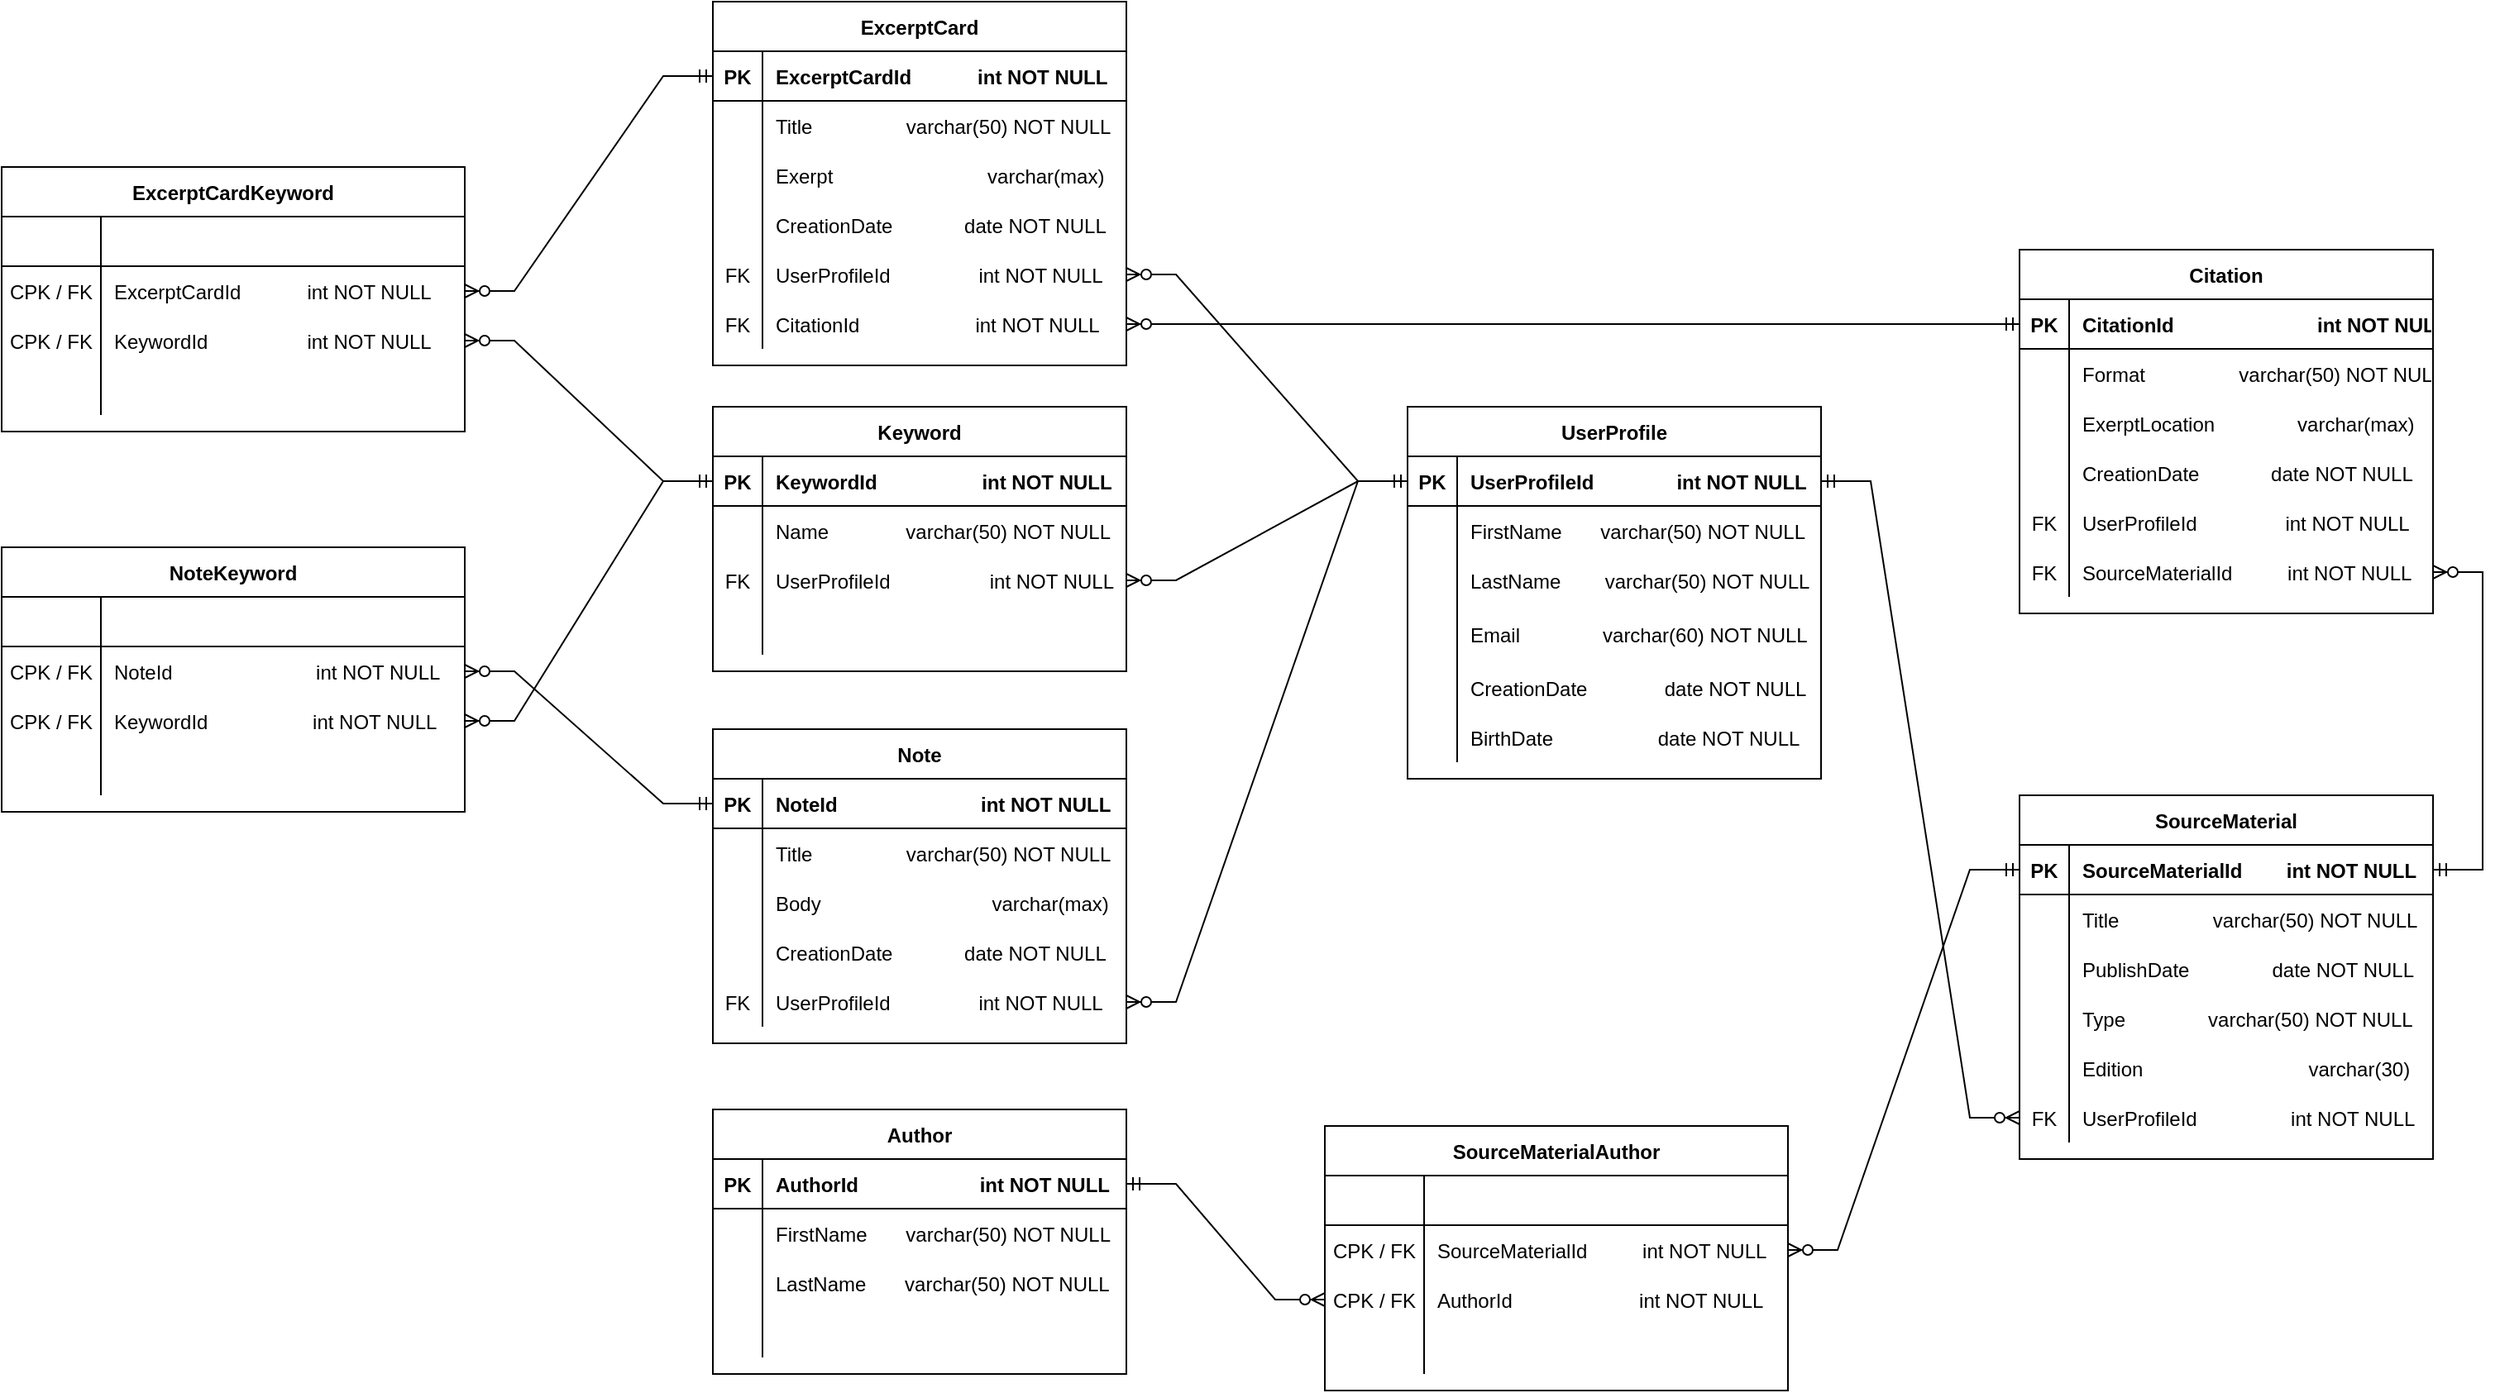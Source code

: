 <mxfile version="21.7.5" type="github">
  <diagram id="R2lEEEUBdFMjLlhIrx00" name="Page-1">
    <mxGraphModel dx="2284" dy="1858" grid="1" gridSize="10" guides="1" tooltips="1" connect="1" arrows="1" fold="1" page="1" pageScale="1" pageWidth="850" pageHeight="1100" math="0" shadow="0" extFonts="Permanent Marker^https://fonts.googleapis.com/css?family=Permanent+Marker">
      <root>
        <mxCell id="0" />
        <mxCell id="1" parent="0" />
        <mxCell id="C-vyLk0tnHw3VtMMgP7b-2" value="Note" style="shape=table;startSize=30;container=1;collapsible=1;childLayout=tableLayout;fixedRows=1;rowLines=0;fontStyle=1;align=center;resizeLast=1;" parent="1" vertex="1">
          <mxGeometry x="40" y="300" width="250" height="190" as="geometry" />
        </mxCell>
        <mxCell id="C-vyLk0tnHw3VtMMgP7b-3" value="" style="shape=partialRectangle;collapsible=0;dropTarget=0;pointerEvents=0;fillColor=none;points=[[0,0.5],[1,0.5]];portConstraint=eastwest;top=0;left=0;right=0;bottom=1;" parent="C-vyLk0tnHw3VtMMgP7b-2" vertex="1">
          <mxGeometry y="30" width="250" height="30" as="geometry" />
        </mxCell>
        <mxCell id="C-vyLk0tnHw3VtMMgP7b-4" value="PK" style="shape=partialRectangle;overflow=hidden;connectable=0;fillColor=none;top=0;left=0;bottom=0;right=0;fontStyle=1;" parent="C-vyLk0tnHw3VtMMgP7b-3" vertex="1">
          <mxGeometry width="30" height="30" as="geometry">
            <mxRectangle width="30" height="30" as="alternateBounds" />
          </mxGeometry>
        </mxCell>
        <mxCell id="C-vyLk0tnHw3VtMMgP7b-5" value="NoteId                          int NOT NULL" style="shape=partialRectangle;overflow=hidden;connectable=0;fillColor=none;top=0;left=0;bottom=0;right=0;align=left;spacingLeft=6;fontStyle=1;" parent="C-vyLk0tnHw3VtMMgP7b-3" vertex="1">
          <mxGeometry x="30" width="220" height="30" as="geometry">
            <mxRectangle width="220" height="30" as="alternateBounds" />
          </mxGeometry>
        </mxCell>
        <mxCell id="C-vyLk0tnHw3VtMMgP7b-6" value="" style="shape=partialRectangle;collapsible=0;dropTarget=0;pointerEvents=0;fillColor=none;points=[[0,0.5],[1,0.5]];portConstraint=eastwest;top=0;left=0;right=0;bottom=0;" parent="C-vyLk0tnHw3VtMMgP7b-2" vertex="1">
          <mxGeometry y="60" width="250" height="30" as="geometry" />
        </mxCell>
        <mxCell id="C-vyLk0tnHw3VtMMgP7b-7" value="" style="shape=partialRectangle;overflow=hidden;connectable=0;fillColor=none;top=0;left=0;bottom=0;right=0;" parent="C-vyLk0tnHw3VtMMgP7b-6" vertex="1">
          <mxGeometry width="30" height="30" as="geometry">
            <mxRectangle width="30" height="30" as="alternateBounds" />
          </mxGeometry>
        </mxCell>
        <mxCell id="C-vyLk0tnHw3VtMMgP7b-8" value="Title                 varchar(50) NOT NULL" style="shape=partialRectangle;overflow=hidden;connectable=0;fillColor=none;top=0;left=0;bottom=0;right=0;align=left;spacingLeft=6;" parent="C-vyLk0tnHw3VtMMgP7b-6" vertex="1">
          <mxGeometry x="30" width="220" height="30" as="geometry">
            <mxRectangle width="220" height="30" as="alternateBounds" />
          </mxGeometry>
        </mxCell>
        <mxCell id="C-vyLk0tnHw3VtMMgP7b-9" value="" style="shape=partialRectangle;collapsible=0;dropTarget=0;pointerEvents=0;fillColor=none;points=[[0,0.5],[1,0.5]];portConstraint=eastwest;top=0;left=0;right=0;bottom=0;" parent="C-vyLk0tnHw3VtMMgP7b-2" vertex="1">
          <mxGeometry y="90" width="250" height="30" as="geometry" />
        </mxCell>
        <mxCell id="C-vyLk0tnHw3VtMMgP7b-10" value="" style="shape=partialRectangle;overflow=hidden;connectable=0;fillColor=none;top=0;left=0;bottom=0;right=0;" parent="C-vyLk0tnHw3VtMMgP7b-9" vertex="1">
          <mxGeometry width="30" height="30" as="geometry">
            <mxRectangle width="30" height="30" as="alternateBounds" />
          </mxGeometry>
        </mxCell>
        <mxCell id="C-vyLk0tnHw3VtMMgP7b-11" value="Body                               varchar(max)" style="shape=partialRectangle;overflow=hidden;connectable=0;fillColor=none;top=0;left=0;bottom=0;right=0;align=left;spacingLeft=6;" parent="C-vyLk0tnHw3VtMMgP7b-9" vertex="1">
          <mxGeometry x="30" width="220" height="30" as="geometry">
            <mxRectangle width="220" height="30" as="alternateBounds" />
          </mxGeometry>
        </mxCell>
        <mxCell id="9qIQxiq9_SpeweD-Hs_V-37" value="" style="shape=partialRectangle;collapsible=0;dropTarget=0;pointerEvents=0;fillColor=none;points=[[0,0.5],[1,0.5]];portConstraint=eastwest;top=0;left=0;right=0;bottom=0;" parent="C-vyLk0tnHw3VtMMgP7b-2" vertex="1">
          <mxGeometry y="120" width="250" height="30" as="geometry" />
        </mxCell>
        <mxCell id="9qIQxiq9_SpeweD-Hs_V-38" value="" style="shape=partialRectangle;overflow=hidden;connectable=0;fillColor=none;top=0;left=0;bottom=0;right=0;" parent="9qIQxiq9_SpeweD-Hs_V-37" vertex="1">
          <mxGeometry width="30" height="30" as="geometry">
            <mxRectangle width="30" height="30" as="alternateBounds" />
          </mxGeometry>
        </mxCell>
        <mxCell id="9qIQxiq9_SpeweD-Hs_V-39" value="CreationDate             date NOT NULL" style="shape=partialRectangle;overflow=hidden;connectable=0;fillColor=none;top=0;left=0;bottom=0;right=0;align=left;spacingLeft=6;" parent="9qIQxiq9_SpeweD-Hs_V-37" vertex="1">
          <mxGeometry x="30" width="220" height="30" as="geometry">
            <mxRectangle width="220" height="30" as="alternateBounds" />
          </mxGeometry>
        </mxCell>
        <mxCell id="9qIQxiq9_SpeweD-Hs_V-40" value="" style="shape=partialRectangle;collapsible=0;dropTarget=0;pointerEvents=0;fillColor=none;points=[[0,0.5],[1,0.5]];portConstraint=eastwest;top=0;left=0;right=0;bottom=0;" parent="C-vyLk0tnHw3VtMMgP7b-2" vertex="1">
          <mxGeometry y="150" width="250" height="30" as="geometry" />
        </mxCell>
        <mxCell id="9qIQxiq9_SpeweD-Hs_V-41" value="FK" style="shape=partialRectangle;overflow=hidden;connectable=0;fillColor=none;top=0;left=0;bottom=0;right=0;" parent="9qIQxiq9_SpeweD-Hs_V-40" vertex="1">
          <mxGeometry width="30" height="30" as="geometry">
            <mxRectangle width="30" height="30" as="alternateBounds" />
          </mxGeometry>
        </mxCell>
        <mxCell id="9qIQxiq9_SpeweD-Hs_V-42" value="UserProfileId                int NOT NULL" style="shape=partialRectangle;overflow=hidden;connectable=0;fillColor=none;top=0;left=0;bottom=0;right=0;align=left;spacingLeft=6;" parent="9qIQxiq9_SpeweD-Hs_V-40" vertex="1">
          <mxGeometry x="30" width="220" height="30" as="geometry">
            <mxRectangle width="220" height="30" as="alternateBounds" />
          </mxGeometry>
        </mxCell>
        <mxCell id="C-vyLk0tnHw3VtMMgP7b-13" value="UserProfile" style="shape=table;startSize=30;container=1;collapsible=1;childLayout=tableLayout;fixedRows=1;rowLines=0;fontStyle=1;align=center;resizeLast=1;" parent="1" vertex="1">
          <mxGeometry x="460" y="105" width="250" height="225" as="geometry" />
        </mxCell>
        <mxCell id="C-vyLk0tnHw3VtMMgP7b-14" value="" style="shape=partialRectangle;collapsible=0;dropTarget=0;pointerEvents=0;fillColor=none;points=[[0,0.5],[1,0.5]];portConstraint=eastwest;top=0;left=0;right=0;bottom=1;" parent="C-vyLk0tnHw3VtMMgP7b-13" vertex="1">
          <mxGeometry y="30" width="250" height="30" as="geometry" />
        </mxCell>
        <mxCell id="C-vyLk0tnHw3VtMMgP7b-15" value="PK" style="shape=partialRectangle;overflow=hidden;connectable=0;fillColor=none;top=0;left=0;bottom=0;right=0;fontStyle=1;" parent="C-vyLk0tnHw3VtMMgP7b-14" vertex="1">
          <mxGeometry width="30" height="30" as="geometry">
            <mxRectangle width="30" height="30" as="alternateBounds" />
          </mxGeometry>
        </mxCell>
        <mxCell id="C-vyLk0tnHw3VtMMgP7b-16" value="UserProfileId               int NOT NULL" style="shape=partialRectangle;overflow=hidden;connectable=0;fillColor=none;top=0;left=0;bottom=0;right=0;align=left;spacingLeft=6;fontStyle=1;" parent="C-vyLk0tnHw3VtMMgP7b-14" vertex="1">
          <mxGeometry x="30" width="220" height="30" as="geometry">
            <mxRectangle width="220" height="30" as="alternateBounds" />
          </mxGeometry>
        </mxCell>
        <mxCell id="C-vyLk0tnHw3VtMMgP7b-17" value="" style="shape=partialRectangle;collapsible=0;dropTarget=0;pointerEvents=0;fillColor=none;points=[[0,0.5],[1,0.5]];portConstraint=eastwest;top=0;left=0;right=0;bottom=0;" parent="C-vyLk0tnHw3VtMMgP7b-13" vertex="1">
          <mxGeometry y="60" width="250" height="30" as="geometry" />
        </mxCell>
        <mxCell id="C-vyLk0tnHw3VtMMgP7b-18" value="" style="shape=partialRectangle;overflow=hidden;connectable=0;fillColor=none;top=0;left=0;bottom=0;right=0;" parent="C-vyLk0tnHw3VtMMgP7b-17" vertex="1">
          <mxGeometry width="30" height="30" as="geometry">
            <mxRectangle width="30" height="30" as="alternateBounds" />
          </mxGeometry>
        </mxCell>
        <mxCell id="C-vyLk0tnHw3VtMMgP7b-19" value="FirstName       varchar(50) NOT NULL" style="shape=partialRectangle;overflow=hidden;connectable=0;fillColor=none;top=0;left=0;bottom=0;right=0;align=left;spacingLeft=6;fontSize=12;fontStyle=0" parent="C-vyLk0tnHw3VtMMgP7b-17" vertex="1">
          <mxGeometry x="30" width="220" height="30" as="geometry">
            <mxRectangle width="220" height="30" as="alternateBounds" />
          </mxGeometry>
        </mxCell>
        <mxCell id="C-vyLk0tnHw3VtMMgP7b-20" value="" style="shape=partialRectangle;collapsible=0;dropTarget=0;pointerEvents=0;fillColor=none;points=[[0,0.5],[1,0.5]];portConstraint=eastwest;top=0;left=0;right=0;bottom=0;" parent="C-vyLk0tnHw3VtMMgP7b-13" vertex="1">
          <mxGeometry y="90" width="250" height="30" as="geometry" />
        </mxCell>
        <mxCell id="C-vyLk0tnHw3VtMMgP7b-21" value="" style="shape=partialRectangle;overflow=hidden;connectable=0;fillColor=none;top=0;left=0;bottom=0;right=0;" parent="C-vyLk0tnHw3VtMMgP7b-20" vertex="1">
          <mxGeometry width="30" height="30" as="geometry">
            <mxRectangle width="30" height="30" as="alternateBounds" />
          </mxGeometry>
        </mxCell>
        <mxCell id="C-vyLk0tnHw3VtMMgP7b-22" value="LastName        varchar(50) NOT NULL" style="shape=partialRectangle;overflow=hidden;connectable=0;fillColor=none;top=0;left=0;bottom=0;right=0;align=left;spacingLeft=6;" parent="C-vyLk0tnHw3VtMMgP7b-20" vertex="1">
          <mxGeometry x="30" width="220" height="30" as="geometry">
            <mxRectangle width="220" height="30" as="alternateBounds" />
          </mxGeometry>
        </mxCell>
        <mxCell id="9qIQxiq9_SpeweD-Hs_V-29" value="" style="shape=partialRectangle;collapsible=0;dropTarget=0;pointerEvents=0;fillColor=none;points=[[0,0.5],[1,0.5]];portConstraint=eastwest;top=0;left=0;right=0;bottom=0;" parent="C-vyLk0tnHw3VtMMgP7b-13" vertex="1">
          <mxGeometry y="120" width="250" height="35" as="geometry" />
        </mxCell>
        <mxCell id="9qIQxiq9_SpeweD-Hs_V-30" value="" style="shape=partialRectangle;overflow=hidden;connectable=0;fillColor=none;top=0;left=0;bottom=0;right=0;" parent="9qIQxiq9_SpeweD-Hs_V-29" vertex="1">
          <mxGeometry width="30" height="35" as="geometry">
            <mxRectangle width="30" height="35" as="alternateBounds" />
          </mxGeometry>
        </mxCell>
        <mxCell id="9qIQxiq9_SpeweD-Hs_V-31" value="Email               varchar(60) NOT NULL" style="shape=partialRectangle;overflow=hidden;connectable=0;fillColor=none;top=0;left=0;bottom=0;right=0;align=left;spacingLeft=6;" parent="9qIQxiq9_SpeweD-Hs_V-29" vertex="1">
          <mxGeometry x="30" width="220" height="35" as="geometry">
            <mxRectangle width="220" height="35" as="alternateBounds" />
          </mxGeometry>
        </mxCell>
        <mxCell id="9qIQxiq9_SpeweD-Hs_V-32" value="" style="shape=partialRectangle;collapsible=0;dropTarget=0;pointerEvents=0;fillColor=none;points=[[0,0.5],[1,0.5]];portConstraint=eastwest;top=0;left=0;right=0;bottom=0;" parent="C-vyLk0tnHw3VtMMgP7b-13" vertex="1">
          <mxGeometry y="155" width="250" height="30" as="geometry" />
        </mxCell>
        <mxCell id="9qIQxiq9_SpeweD-Hs_V-33" value="" style="shape=partialRectangle;overflow=hidden;connectable=0;fillColor=none;top=0;left=0;bottom=0;right=0;" parent="9qIQxiq9_SpeweD-Hs_V-32" vertex="1">
          <mxGeometry width="30" height="30" as="geometry">
            <mxRectangle width="30" height="30" as="alternateBounds" />
          </mxGeometry>
        </mxCell>
        <mxCell id="9qIQxiq9_SpeweD-Hs_V-34" value="CreationDate              date NOT NULL" style="shape=partialRectangle;overflow=hidden;connectable=0;fillColor=none;top=0;left=0;bottom=0;right=0;align=left;spacingLeft=6;" parent="9qIQxiq9_SpeweD-Hs_V-32" vertex="1">
          <mxGeometry x="30" width="220" height="30" as="geometry">
            <mxRectangle width="220" height="30" as="alternateBounds" />
          </mxGeometry>
        </mxCell>
        <mxCell id="9qIQxiq9_SpeweD-Hs_V-44" value="" style="shape=partialRectangle;collapsible=0;dropTarget=0;pointerEvents=0;fillColor=none;points=[[0,0.5],[1,0.5]];portConstraint=eastwest;top=0;left=0;right=0;bottom=0;" parent="C-vyLk0tnHw3VtMMgP7b-13" vertex="1">
          <mxGeometry y="185" width="250" height="30" as="geometry" />
        </mxCell>
        <mxCell id="9qIQxiq9_SpeweD-Hs_V-45" value="" style="shape=partialRectangle;overflow=hidden;connectable=0;fillColor=none;top=0;left=0;bottom=0;right=0;" parent="9qIQxiq9_SpeweD-Hs_V-44" vertex="1">
          <mxGeometry width="30" height="30" as="geometry">
            <mxRectangle width="30" height="30" as="alternateBounds" />
          </mxGeometry>
        </mxCell>
        <mxCell id="9qIQxiq9_SpeweD-Hs_V-46" value="BirthDate                   date NOT NULL" style="shape=partialRectangle;overflow=hidden;connectable=0;fillColor=none;top=0;left=0;bottom=0;right=0;align=left;spacingLeft=6;" parent="9qIQxiq9_SpeweD-Hs_V-44" vertex="1">
          <mxGeometry x="30" width="220" height="30" as="geometry">
            <mxRectangle width="220" height="30" as="alternateBounds" />
          </mxGeometry>
        </mxCell>
        <mxCell id="C-vyLk0tnHw3VtMMgP7b-23" value="Keyword" style="shape=table;startSize=30;container=1;collapsible=1;childLayout=tableLayout;fixedRows=1;rowLines=0;fontStyle=1;align=center;resizeLast=1;" parent="1" vertex="1">
          <mxGeometry x="40" y="105" width="250" height="160" as="geometry" />
        </mxCell>
        <mxCell id="C-vyLk0tnHw3VtMMgP7b-24" value="" style="shape=partialRectangle;collapsible=0;dropTarget=0;pointerEvents=0;fillColor=none;points=[[0,0.5],[1,0.5]];portConstraint=eastwest;top=0;left=0;right=0;bottom=1;" parent="C-vyLk0tnHw3VtMMgP7b-23" vertex="1">
          <mxGeometry y="30" width="250" height="30" as="geometry" />
        </mxCell>
        <mxCell id="C-vyLk0tnHw3VtMMgP7b-25" value="PK" style="shape=partialRectangle;overflow=hidden;connectable=0;fillColor=none;top=0;left=0;bottom=0;right=0;fontStyle=1;" parent="C-vyLk0tnHw3VtMMgP7b-24" vertex="1">
          <mxGeometry width="30" height="30" as="geometry">
            <mxRectangle width="30" height="30" as="alternateBounds" />
          </mxGeometry>
        </mxCell>
        <mxCell id="C-vyLk0tnHw3VtMMgP7b-26" value="KeywordId                   int NOT NULL" style="shape=partialRectangle;overflow=hidden;connectable=0;fillColor=none;top=0;left=0;bottom=0;right=0;align=left;spacingLeft=6;fontStyle=1;" parent="C-vyLk0tnHw3VtMMgP7b-24" vertex="1">
          <mxGeometry x="30" width="220" height="30" as="geometry">
            <mxRectangle width="220" height="30" as="alternateBounds" />
          </mxGeometry>
        </mxCell>
        <mxCell id="C-vyLk0tnHw3VtMMgP7b-27" value="" style="shape=partialRectangle;collapsible=0;dropTarget=0;pointerEvents=0;fillColor=none;points=[[0,0.5],[1,0.5]];portConstraint=eastwest;top=0;left=0;right=0;bottom=0;" parent="C-vyLk0tnHw3VtMMgP7b-23" vertex="1">
          <mxGeometry y="60" width="250" height="30" as="geometry" />
        </mxCell>
        <mxCell id="C-vyLk0tnHw3VtMMgP7b-28" value="" style="shape=partialRectangle;overflow=hidden;connectable=0;fillColor=none;top=0;left=0;bottom=0;right=0;" parent="C-vyLk0tnHw3VtMMgP7b-27" vertex="1">
          <mxGeometry width="30" height="30" as="geometry">
            <mxRectangle width="30" height="30" as="alternateBounds" />
          </mxGeometry>
        </mxCell>
        <mxCell id="C-vyLk0tnHw3VtMMgP7b-29" value="Name              varchar(50) NOT NULL" style="shape=partialRectangle;overflow=hidden;connectable=0;fillColor=none;top=0;left=0;bottom=0;right=0;align=left;spacingLeft=6;" parent="C-vyLk0tnHw3VtMMgP7b-27" vertex="1">
          <mxGeometry x="30" width="220" height="30" as="geometry">
            <mxRectangle width="220" height="30" as="alternateBounds" />
          </mxGeometry>
        </mxCell>
        <mxCell id="9qIQxiq9_SpeweD-Hs_V-14" value="" style="shape=partialRectangle;collapsible=0;dropTarget=0;pointerEvents=0;fillColor=none;points=[[0,0.5],[1,0.5]];portConstraint=eastwest;top=0;left=0;right=0;bottom=0;" parent="C-vyLk0tnHw3VtMMgP7b-23" vertex="1">
          <mxGeometry y="90" width="250" height="30" as="geometry" />
        </mxCell>
        <mxCell id="9qIQxiq9_SpeweD-Hs_V-15" value="FK" style="shape=partialRectangle;overflow=hidden;connectable=0;fillColor=none;top=0;left=0;bottom=0;right=0;" parent="9qIQxiq9_SpeweD-Hs_V-14" vertex="1">
          <mxGeometry width="30" height="30" as="geometry">
            <mxRectangle width="30" height="30" as="alternateBounds" />
          </mxGeometry>
        </mxCell>
        <mxCell id="9qIQxiq9_SpeweD-Hs_V-16" value="UserProfileId                  int NOT NULL" style="shape=partialRectangle;overflow=hidden;connectable=0;fillColor=none;top=0;left=0;bottom=0;right=0;align=left;spacingLeft=6;" parent="9qIQxiq9_SpeweD-Hs_V-14" vertex="1">
          <mxGeometry x="30" width="220" height="30" as="geometry">
            <mxRectangle width="220" height="30" as="alternateBounds" />
          </mxGeometry>
        </mxCell>
        <mxCell id="9qIQxiq9_SpeweD-Hs_V-17" value="" style="shape=partialRectangle;collapsible=0;dropTarget=0;pointerEvents=0;fillColor=none;points=[[0,0.5],[1,0.5]];portConstraint=eastwest;top=0;left=0;right=0;bottom=0;" parent="C-vyLk0tnHw3VtMMgP7b-23" vertex="1">
          <mxGeometry y="120" width="250" height="30" as="geometry" />
        </mxCell>
        <mxCell id="9qIQxiq9_SpeweD-Hs_V-18" value="" style="shape=partialRectangle;overflow=hidden;connectable=0;fillColor=none;top=0;left=0;bottom=0;right=0;" parent="9qIQxiq9_SpeweD-Hs_V-17" vertex="1">
          <mxGeometry width="30" height="30" as="geometry">
            <mxRectangle width="30" height="30" as="alternateBounds" />
          </mxGeometry>
        </mxCell>
        <mxCell id="9qIQxiq9_SpeweD-Hs_V-19" value="" style="shape=partialRectangle;overflow=hidden;connectable=0;fillColor=none;top=0;left=0;bottom=0;right=0;align=left;spacingLeft=6;" parent="9qIQxiq9_SpeweD-Hs_V-17" vertex="1">
          <mxGeometry x="30" width="220" height="30" as="geometry">
            <mxRectangle width="220" height="30" as="alternateBounds" />
          </mxGeometry>
        </mxCell>
        <mxCell id="9qIQxiq9_SpeweD-Hs_V-36" value="" style="edgeStyle=entityRelationEdgeStyle;fontSize=12;html=1;endArrow=ERzeroToMany;startArrow=ERmandOne;rounded=0;exitX=0;exitY=0.5;exitDx=0;exitDy=0;entryX=1;entryY=0.5;entryDx=0;entryDy=0;" parent="1" source="C-vyLk0tnHw3VtMMgP7b-14" target="9qIQxiq9_SpeweD-Hs_V-14" edge="1">
          <mxGeometry width="100" height="100" relative="1" as="geometry">
            <mxPoint x="300" y="350" as="sourcePoint" />
            <mxPoint x="400" y="250" as="targetPoint" />
          </mxGeometry>
        </mxCell>
        <mxCell id="9qIQxiq9_SpeweD-Hs_V-43" value="" style="edgeStyle=entityRelationEdgeStyle;fontSize=12;html=1;endArrow=ERzeroToMany;startArrow=ERmandOne;rounded=0;exitX=0;exitY=0.5;exitDx=0;exitDy=0;entryX=1;entryY=0.5;entryDx=0;entryDy=0;" parent="1" source="C-vyLk0tnHw3VtMMgP7b-14" target="9qIQxiq9_SpeweD-Hs_V-40" edge="1">
          <mxGeometry width="100" height="100" relative="1" as="geometry">
            <mxPoint x="535" y="350" as="sourcePoint" />
            <mxPoint x="450" y="670" as="targetPoint" />
          </mxGeometry>
        </mxCell>
        <mxCell id="9qIQxiq9_SpeweD-Hs_V-51" value="Author" style="shape=table;startSize=30;container=1;collapsible=1;childLayout=tableLayout;fixedRows=1;rowLines=0;fontStyle=1;align=center;resizeLast=1;" parent="1" vertex="1">
          <mxGeometry x="40" y="530" width="250" height="160" as="geometry" />
        </mxCell>
        <mxCell id="9qIQxiq9_SpeweD-Hs_V-52" value="" style="shape=partialRectangle;collapsible=0;dropTarget=0;pointerEvents=0;fillColor=none;points=[[0,0.5],[1,0.5]];portConstraint=eastwest;top=0;left=0;right=0;bottom=1;" parent="9qIQxiq9_SpeweD-Hs_V-51" vertex="1">
          <mxGeometry y="30" width="250" height="30" as="geometry" />
        </mxCell>
        <mxCell id="9qIQxiq9_SpeweD-Hs_V-53" value="PK" style="shape=partialRectangle;overflow=hidden;connectable=0;fillColor=none;top=0;left=0;bottom=0;right=0;fontStyle=1;" parent="9qIQxiq9_SpeweD-Hs_V-52" vertex="1">
          <mxGeometry width="30" height="30" as="geometry">
            <mxRectangle width="30" height="30" as="alternateBounds" />
          </mxGeometry>
        </mxCell>
        <mxCell id="9qIQxiq9_SpeweD-Hs_V-54" value="AuthorId                      int NOT NULL" style="shape=partialRectangle;overflow=hidden;connectable=0;fillColor=none;top=0;left=0;bottom=0;right=0;align=left;spacingLeft=6;fontStyle=1;" parent="9qIQxiq9_SpeweD-Hs_V-52" vertex="1">
          <mxGeometry x="30" width="220" height="30" as="geometry">
            <mxRectangle width="220" height="30" as="alternateBounds" />
          </mxGeometry>
        </mxCell>
        <mxCell id="9qIQxiq9_SpeweD-Hs_V-55" value="" style="shape=partialRectangle;collapsible=0;dropTarget=0;pointerEvents=0;fillColor=none;points=[[0,0.5],[1,0.5]];portConstraint=eastwest;top=0;left=0;right=0;bottom=0;" parent="9qIQxiq9_SpeweD-Hs_V-51" vertex="1">
          <mxGeometry y="60" width="250" height="30" as="geometry" />
        </mxCell>
        <mxCell id="9qIQxiq9_SpeweD-Hs_V-56" value="" style="shape=partialRectangle;overflow=hidden;connectable=0;fillColor=none;top=0;left=0;bottom=0;right=0;" parent="9qIQxiq9_SpeweD-Hs_V-55" vertex="1">
          <mxGeometry width="30" height="30" as="geometry">
            <mxRectangle width="30" height="30" as="alternateBounds" />
          </mxGeometry>
        </mxCell>
        <mxCell id="9qIQxiq9_SpeweD-Hs_V-57" value="FirstName       varchar(50) NOT NULL" style="shape=partialRectangle;overflow=hidden;connectable=0;fillColor=none;top=0;left=0;bottom=0;right=0;align=left;spacingLeft=6;" parent="9qIQxiq9_SpeweD-Hs_V-55" vertex="1">
          <mxGeometry x="30" width="220" height="30" as="geometry">
            <mxRectangle width="220" height="30" as="alternateBounds" />
          </mxGeometry>
        </mxCell>
        <mxCell id="9qIQxiq9_SpeweD-Hs_V-58" value="" style="shape=partialRectangle;collapsible=0;dropTarget=0;pointerEvents=0;fillColor=none;points=[[0,0.5],[1,0.5]];portConstraint=eastwest;top=0;left=0;right=0;bottom=0;" parent="9qIQxiq9_SpeweD-Hs_V-51" vertex="1">
          <mxGeometry y="90" width="250" height="30" as="geometry" />
        </mxCell>
        <mxCell id="9qIQxiq9_SpeweD-Hs_V-59" value="" style="shape=partialRectangle;overflow=hidden;connectable=0;fillColor=none;top=0;left=0;bottom=0;right=0;" parent="9qIQxiq9_SpeweD-Hs_V-58" vertex="1">
          <mxGeometry width="30" height="30" as="geometry">
            <mxRectangle width="30" height="30" as="alternateBounds" />
          </mxGeometry>
        </mxCell>
        <mxCell id="9qIQxiq9_SpeweD-Hs_V-60" value="LastName       varchar(50) NOT NULL" style="shape=partialRectangle;overflow=hidden;connectable=0;fillColor=none;top=0;left=0;bottom=0;right=0;align=left;spacingLeft=6;" parent="9qIQxiq9_SpeweD-Hs_V-58" vertex="1">
          <mxGeometry x="30" width="220" height="30" as="geometry">
            <mxRectangle width="220" height="30" as="alternateBounds" />
          </mxGeometry>
        </mxCell>
        <mxCell id="9qIQxiq9_SpeweD-Hs_V-61" value="" style="shape=partialRectangle;collapsible=0;dropTarget=0;pointerEvents=0;fillColor=none;points=[[0,0.5],[1,0.5]];portConstraint=eastwest;top=0;left=0;right=0;bottom=0;" parent="9qIQxiq9_SpeweD-Hs_V-51" vertex="1">
          <mxGeometry y="120" width="250" height="30" as="geometry" />
        </mxCell>
        <mxCell id="9qIQxiq9_SpeweD-Hs_V-62" value="" style="shape=partialRectangle;overflow=hidden;connectable=0;fillColor=none;top=0;left=0;bottom=0;right=0;" parent="9qIQxiq9_SpeweD-Hs_V-61" vertex="1">
          <mxGeometry width="30" height="30" as="geometry">
            <mxRectangle width="30" height="30" as="alternateBounds" />
          </mxGeometry>
        </mxCell>
        <mxCell id="9qIQxiq9_SpeweD-Hs_V-63" value="" style="shape=partialRectangle;overflow=hidden;connectable=0;fillColor=none;top=0;left=0;bottom=0;right=0;align=left;spacingLeft=6;" parent="9qIQxiq9_SpeweD-Hs_V-61" vertex="1">
          <mxGeometry x="30" width="220" height="30" as="geometry">
            <mxRectangle width="220" height="30" as="alternateBounds" />
          </mxGeometry>
        </mxCell>
        <mxCell id="9qIQxiq9_SpeweD-Hs_V-64" value="ExcerptCard" style="shape=table;startSize=30;container=1;collapsible=1;childLayout=tableLayout;fixedRows=1;rowLines=0;fontStyle=1;align=center;resizeLast=1;" parent="1" vertex="1">
          <mxGeometry x="40" y="-140" width="250" height="220" as="geometry" />
        </mxCell>
        <mxCell id="9qIQxiq9_SpeweD-Hs_V-65" value="" style="shape=partialRectangle;collapsible=0;dropTarget=0;pointerEvents=0;fillColor=none;points=[[0,0.5],[1,0.5]];portConstraint=eastwest;top=0;left=0;right=0;bottom=1;" parent="9qIQxiq9_SpeweD-Hs_V-64" vertex="1">
          <mxGeometry y="30" width="250" height="30" as="geometry" />
        </mxCell>
        <mxCell id="9qIQxiq9_SpeweD-Hs_V-66" value="PK" style="shape=partialRectangle;overflow=hidden;connectable=0;fillColor=none;top=0;left=0;bottom=0;right=0;fontStyle=1;" parent="9qIQxiq9_SpeweD-Hs_V-65" vertex="1">
          <mxGeometry width="30" height="30" as="geometry">
            <mxRectangle width="30" height="30" as="alternateBounds" />
          </mxGeometry>
        </mxCell>
        <mxCell id="9qIQxiq9_SpeweD-Hs_V-67" value="ExcerptCardId            int NOT NULL" style="shape=partialRectangle;overflow=hidden;connectable=0;fillColor=none;top=0;left=0;bottom=0;right=0;align=left;spacingLeft=6;fontStyle=1;" parent="9qIQxiq9_SpeweD-Hs_V-65" vertex="1">
          <mxGeometry x="30" width="220" height="30" as="geometry">
            <mxRectangle width="220" height="30" as="alternateBounds" />
          </mxGeometry>
        </mxCell>
        <mxCell id="9qIQxiq9_SpeweD-Hs_V-68" value="" style="shape=partialRectangle;collapsible=0;dropTarget=0;pointerEvents=0;fillColor=none;points=[[0,0.5],[1,0.5]];portConstraint=eastwest;top=0;left=0;right=0;bottom=0;" parent="9qIQxiq9_SpeweD-Hs_V-64" vertex="1">
          <mxGeometry y="60" width="250" height="30" as="geometry" />
        </mxCell>
        <mxCell id="9qIQxiq9_SpeweD-Hs_V-69" value="" style="shape=partialRectangle;overflow=hidden;connectable=0;fillColor=none;top=0;left=0;bottom=0;right=0;" parent="9qIQxiq9_SpeweD-Hs_V-68" vertex="1">
          <mxGeometry width="30" height="30" as="geometry">
            <mxRectangle width="30" height="30" as="alternateBounds" />
          </mxGeometry>
        </mxCell>
        <mxCell id="9qIQxiq9_SpeweD-Hs_V-70" value="Title                 varchar(50) NOT NULL" style="shape=partialRectangle;overflow=hidden;connectable=0;fillColor=none;top=0;left=0;bottom=0;right=0;align=left;spacingLeft=6;" parent="9qIQxiq9_SpeweD-Hs_V-68" vertex="1">
          <mxGeometry x="30" width="220" height="30" as="geometry">
            <mxRectangle width="220" height="30" as="alternateBounds" />
          </mxGeometry>
        </mxCell>
        <mxCell id="9qIQxiq9_SpeweD-Hs_V-71" value="" style="shape=partialRectangle;collapsible=0;dropTarget=0;pointerEvents=0;fillColor=none;points=[[0,0.5],[1,0.5]];portConstraint=eastwest;top=0;left=0;right=0;bottom=0;" parent="9qIQxiq9_SpeweD-Hs_V-64" vertex="1">
          <mxGeometry y="90" width="250" height="30" as="geometry" />
        </mxCell>
        <mxCell id="9qIQxiq9_SpeweD-Hs_V-72" value="" style="shape=partialRectangle;overflow=hidden;connectable=0;fillColor=none;top=0;left=0;bottom=0;right=0;" parent="9qIQxiq9_SpeweD-Hs_V-71" vertex="1">
          <mxGeometry width="30" height="30" as="geometry">
            <mxRectangle width="30" height="30" as="alternateBounds" />
          </mxGeometry>
        </mxCell>
        <mxCell id="9qIQxiq9_SpeweD-Hs_V-73" value="Exerpt                            varchar(max)" style="shape=partialRectangle;overflow=hidden;connectable=0;fillColor=none;top=0;left=0;bottom=0;right=0;align=left;spacingLeft=6;" parent="9qIQxiq9_SpeweD-Hs_V-71" vertex="1">
          <mxGeometry x="30" width="220" height="30" as="geometry">
            <mxRectangle width="220" height="30" as="alternateBounds" />
          </mxGeometry>
        </mxCell>
        <mxCell id="9qIQxiq9_SpeweD-Hs_V-74" value="" style="shape=partialRectangle;collapsible=0;dropTarget=0;pointerEvents=0;fillColor=none;points=[[0,0.5],[1,0.5]];portConstraint=eastwest;top=0;left=0;right=0;bottom=0;" parent="9qIQxiq9_SpeweD-Hs_V-64" vertex="1">
          <mxGeometry y="120" width="250" height="30" as="geometry" />
        </mxCell>
        <mxCell id="9qIQxiq9_SpeweD-Hs_V-75" value="" style="shape=partialRectangle;overflow=hidden;connectable=0;fillColor=none;top=0;left=0;bottom=0;right=0;" parent="9qIQxiq9_SpeweD-Hs_V-74" vertex="1">
          <mxGeometry width="30" height="30" as="geometry">
            <mxRectangle width="30" height="30" as="alternateBounds" />
          </mxGeometry>
        </mxCell>
        <mxCell id="9qIQxiq9_SpeweD-Hs_V-76" value="CreationDate             date NOT NULL" style="shape=partialRectangle;overflow=hidden;connectable=0;fillColor=none;top=0;left=0;bottom=0;right=0;align=left;spacingLeft=6;" parent="9qIQxiq9_SpeweD-Hs_V-74" vertex="1">
          <mxGeometry x="30" width="220" height="30" as="geometry">
            <mxRectangle width="220" height="30" as="alternateBounds" />
          </mxGeometry>
        </mxCell>
        <mxCell id="9qIQxiq9_SpeweD-Hs_V-77" value="" style="shape=partialRectangle;collapsible=0;dropTarget=0;pointerEvents=0;fillColor=none;points=[[0,0.5],[1,0.5]];portConstraint=eastwest;top=0;left=0;right=0;bottom=0;" parent="9qIQxiq9_SpeweD-Hs_V-64" vertex="1">
          <mxGeometry y="150" width="250" height="30" as="geometry" />
        </mxCell>
        <mxCell id="9qIQxiq9_SpeweD-Hs_V-78" value="FK" style="shape=partialRectangle;overflow=hidden;connectable=0;fillColor=none;top=0;left=0;bottom=0;right=0;" parent="9qIQxiq9_SpeweD-Hs_V-77" vertex="1">
          <mxGeometry width="30" height="30" as="geometry">
            <mxRectangle width="30" height="30" as="alternateBounds" />
          </mxGeometry>
        </mxCell>
        <mxCell id="9qIQxiq9_SpeweD-Hs_V-79" value="UserProfileId                int NOT NULL" style="shape=partialRectangle;overflow=hidden;connectable=0;fillColor=none;top=0;left=0;bottom=0;right=0;align=left;spacingLeft=6;" parent="9qIQxiq9_SpeweD-Hs_V-77" vertex="1">
          <mxGeometry x="30" width="220" height="30" as="geometry">
            <mxRectangle width="220" height="30" as="alternateBounds" />
          </mxGeometry>
        </mxCell>
        <mxCell id="9qIQxiq9_SpeweD-Hs_V-169" value="" style="shape=partialRectangle;collapsible=0;dropTarget=0;pointerEvents=0;fillColor=none;points=[[0,0.5],[1,0.5]];portConstraint=eastwest;top=0;left=0;right=0;bottom=0;" parent="9qIQxiq9_SpeweD-Hs_V-64" vertex="1">
          <mxGeometry y="180" width="250" height="30" as="geometry" />
        </mxCell>
        <mxCell id="9qIQxiq9_SpeweD-Hs_V-170" value="FK" style="shape=partialRectangle;overflow=hidden;connectable=0;fillColor=none;top=0;left=0;bottom=0;right=0;" parent="9qIQxiq9_SpeweD-Hs_V-169" vertex="1">
          <mxGeometry width="30" height="30" as="geometry">
            <mxRectangle width="30" height="30" as="alternateBounds" />
          </mxGeometry>
        </mxCell>
        <mxCell id="9qIQxiq9_SpeweD-Hs_V-171" value="CitationId                     int NOT NULL" style="shape=partialRectangle;overflow=hidden;connectable=0;fillColor=none;top=0;left=0;bottom=0;right=0;align=left;spacingLeft=6;" parent="9qIQxiq9_SpeweD-Hs_V-169" vertex="1">
          <mxGeometry x="30" width="220" height="30" as="geometry">
            <mxRectangle width="220" height="30" as="alternateBounds" />
          </mxGeometry>
        </mxCell>
        <mxCell id="9qIQxiq9_SpeweD-Hs_V-80" value="" style="edgeStyle=entityRelationEdgeStyle;fontSize=12;html=1;endArrow=ERzeroToMany;startArrow=ERmandOne;rounded=0;exitX=0;exitY=0.5;exitDx=0;exitDy=0;entryX=1;entryY=0.5;entryDx=0;entryDy=0;" parent="1" source="C-vyLk0tnHw3VtMMgP7b-14" target="9qIQxiq9_SpeweD-Hs_V-77" edge="1">
          <mxGeometry width="100" height="100" relative="1" as="geometry">
            <mxPoint x="790" y="150" as="sourcePoint" />
            <mxPoint x="790" y="555" as="targetPoint" />
            <Array as="points">
              <mxPoint x="790" y="350" />
              <mxPoint x="700" y="360" />
            </Array>
          </mxGeometry>
        </mxCell>
        <mxCell id="9qIQxiq9_SpeweD-Hs_V-81" value="SourceMaterial" style="shape=table;startSize=30;container=1;collapsible=1;childLayout=tableLayout;fixedRows=1;rowLines=0;fontStyle=1;align=center;resizeLast=1;" parent="1" vertex="1">
          <mxGeometry x="830" y="340" width="250" height="220" as="geometry" />
        </mxCell>
        <mxCell id="9qIQxiq9_SpeweD-Hs_V-82" value="" style="shape=partialRectangle;collapsible=0;dropTarget=0;pointerEvents=0;fillColor=none;points=[[0,0.5],[1,0.5]];portConstraint=eastwest;top=0;left=0;right=0;bottom=1;" parent="9qIQxiq9_SpeweD-Hs_V-81" vertex="1">
          <mxGeometry y="30" width="250" height="30" as="geometry" />
        </mxCell>
        <mxCell id="9qIQxiq9_SpeweD-Hs_V-83" value="PK" style="shape=partialRectangle;overflow=hidden;connectable=0;fillColor=none;top=0;left=0;bottom=0;right=0;fontStyle=1;" parent="9qIQxiq9_SpeweD-Hs_V-82" vertex="1">
          <mxGeometry width="30" height="30" as="geometry">
            <mxRectangle width="30" height="30" as="alternateBounds" />
          </mxGeometry>
        </mxCell>
        <mxCell id="9qIQxiq9_SpeweD-Hs_V-84" value="SourceMaterialId        int NOT NULL" style="shape=partialRectangle;overflow=hidden;connectable=0;fillColor=none;top=0;left=0;bottom=0;right=0;align=left;spacingLeft=6;fontStyle=1;" parent="9qIQxiq9_SpeweD-Hs_V-82" vertex="1">
          <mxGeometry x="30" width="220" height="30" as="geometry">
            <mxRectangle width="220" height="30" as="alternateBounds" />
          </mxGeometry>
        </mxCell>
        <mxCell id="9qIQxiq9_SpeweD-Hs_V-85" value="" style="shape=partialRectangle;collapsible=0;dropTarget=0;pointerEvents=0;fillColor=none;points=[[0,0.5],[1,0.5]];portConstraint=eastwest;top=0;left=0;right=0;bottom=0;" parent="9qIQxiq9_SpeweD-Hs_V-81" vertex="1">
          <mxGeometry y="60" width="250" height="30" as="geometry" />
        </mxCell>
        <mxCell id="9qIQxiq9_SpeweD-Hs_V-86" value="" style="shape=partialRectangle;overflow=hidden;connectable=0;fillColor=none;top=0;left=0;bottom=0;right=0;" parent="9qIQxiq9_SpeweD-Hs_V-85" vertex="1">
          <mxGeometry width="30" height="30" as="geometry">
            <mxRectangle width="30" height="30" as="alternateBounds" />
          </mxGeometry>
        </mxCell>
        <mxCell id="9qIQxiq9_SpeweD-Hs_V-87" value="Title                 varchar(50) NOT NULL" style="shape=partialRectangle;overflow=hidden;connectable=0;fillColor=none;top=0;left=0;bottom=0;right=0;align=left;spacingLeft=6;" parent="9qIQxiq9_SpeweD-Hs_V-85" vertex="1">
          <mxGeometry x="30" width="220" height="30" as="geometry">
            <mxRectangle width="220" height="30" as="alternateBounds" />
          </mxGeometry>
        </mxCell>
        <mxCell id="9qIQxiq9_SpeweD-Hs_V-88" value="" style="shape=partialRectangle;collapsible=0;dropTarget=0;pointerEvents=0;fillColor=none;points=[[0,0.5],[1,0.5]];portConstraint=eastwest;top=0;left=0;right=0;bottom=0;" parent="9qIQxiq9_SpeweD-Hs_V-81" vertex="1">
          <mxGeometry y="90" width="250" height="30" as="geometry" />
        </mxCell>
        <mxCell id="9qIQxiq9_SpeweD-Hs_V-89" value="" style="shape=partialRectangle;overflow=hidden;connectable=0;fillColor=none;top=0;left=0;bottom=0;right=0;" parent="9qIQxiq9_SpeweD-Hs_V-88" vertex="1">
          <mxGeometry width="30" height="30" as="geometry">
            <mxRectangle width="30" height="30" as="alternateBounds" />
          </mxGeometry>
        </mxCell>
        <mxCell id="9qIQxiq9_SpeweD-Hs_V-90" value="PublishDate               date NOT NULL" style="shape=partialRectangle;overflow=hidden;connectable=0;fillColor=none;top=0;left=0;bottom=0;right=0;align=left;spacingLeft=6;" parent="9qIQxiq9_SpeweD-Hs_V-88" vertex="1">
          <mxGeometry x="30" width="220" height="30" as="geometry">
            <mxRectangle width="220" height="30" as="alternateBounds" />
          </mxGeometry>
        </mxCell>
        <mxCell id="9qIQxiq9_SpeweD-Hs_V-91" value="" style="shape=partialRectangle;collapsible=0;dropTarget=0;pointerEvents=0;fillColor=none;points=[[0,0.5],[1,0.5]];portConstraint=eastwest;top=0;left=0;right=0;bottom=0;" parent="9qIQxiq9_SpeweD-Hs_V-81" vertex="1">
          <mxGeometry y="120" width="250" height="30" as="geometry" />
        </mxCell>
        <mxCell id="9qIQxiq9_SpeweD-Hs_V-92" value="" style="shape=partialRectangle;overflow=hidden;connectable=0;fillColor=none;top=0;left=0;bottom=0;right=0;" parent="9qIQxiq9_SpeweD-Hs_V-91" vertex="1">
          <mxGeometry width="30" height="30" as="geometry">
            <mxRectangle width="30" height="30" as="alternateBounds" />
          </mxGeometry>
        </mxCell>
        <mxCell id="9qIQxiq9_SpeweD-Hs_V-93" value="Type               varchar(50) NOT NULL" style="shape=partialRectangle;overflow=hidden;connectable=0;fillColor=none;top=0;left=0;bottom=0;right=0;align=left;spacingLeft=6;" parent="9qIQxiq9_SpeweD-Hs_V-91" vertex="1">
          <mxGeometry x="30" width="220" height="30" as="geometry">
            <mxRectangle width="220" height="30" as="alternateBounds" />
          </mxGeometry>
        </mxCell>
        <mxCell id="9qIQxiq9_SpeweD-Hs_V-94" value="" style="shape=partialRectangle;collapsible=0;dropTarget=0;pointerEvents=0;fillColor=none;points=[[0,0.5],[1,0.5]];portConstraint=eastwest;top=0;left=0;right=0;bottom=0;" parent="9qIQxiq9_SpeweD-Hs_V-81" vertex="1">
          <mxGeometry y="150" width="250" height="30" as="geometry" />
        </mxCell>
        <mxCell id="9qIQxiq9_SpeweD-Hs_V-95" value="" style="shape=partialRectangle;overflow=hidden;connectable=0;fillColor=none;top=0;left=0;bottom=0;right=0;" parent="9qIQxiq9_SpeweD-Hs_V-94" vertex="1">
          <mxGeometry width="30" height="30" as="geometry">
            <mxRectangle width="30" height="30" as="alternateBounds" />
          </mxGeometry>
        </mxCell>
        <mxCell id="9qIQxiq9_SpeweD-Hs_V-96" value="Edition                              varchar(30)" style="shape=partialRectangle;overflow=hidden;connectable=0;fillColor=none;top=0;left=0;bottom=0;right=0;align=left;spacingLeft=6;" parent="9qIQxiq9_SpeweD-Hs_V-94" vertex="1">
          <mxGeometry x="30" width="220" height="30" as="geometry">
            <mxRectangle width="220" height="30" as="alternateBounds" />
          </mxGeometry>
        </mxCell>
        <mxCell id="9qIQxiq9_SpeweD-Hs_V-97" value="" style="shape=partialRectangle;collapsible=0;dropTarget=0;pointerEvents=0;fillColor=none;points=[[0,0.5],[1,0.5]];portConstraint=eastwest;top=0;left=0;right=0;bottom=0;" parent="9qIQxiq9_SpeweD-Hs_V-81" vertex="1">
          <mxGeometry y="180" width="250" height="30" as="geometry" />
        </mxCell>
        <mxCell id="9qIQxiq9_SpeweD-Hs_V-98" value="FK" style="shape=partialRectangle;overflow=hidden;connectable=0;fillColor=none;top=0;left=0;bottom=0;right=0;" parent="9qIQxiq9_SpeweD-Hs_V-97" vertex="1">
          <mxGeometry width="30" height="30" as="geometry">
            <mxRectangle width="30" height="30" as="alternateBounds" />
          </mxGeometry>
        </mxCell>
        <mxCell id="9qIQxiq9_SpeweD-Hs_V-99" value="UserProfileId                 int NOT NULL" style="shape=partialRectangle;overflow=hidden;connectable=0;fillColor=none;top=0;left=0;bottom=0;right=0;align=left;spacingLeft=6;" parent="9qIQxiq9_SpeweD-Hs_V-97" vertex="1">
          <mxGeometry x="30" width="220" height="30" as="geometry">
            <mxRectangle width="220" height="30" as="alternateBounds" />
          </mxGeometry>
        </mxCell>
        <mxCell id="9qIQxiq9_SpeweD-Hs_V-103" value="SourceMaterialAuthor" style="shape=table;startSize=30;container=1;collapsible=1;childLayout=tableLayout;fixedRows=1;rowLines=0;fontStyle=1;align=center;resizeLast=1;" parent="1" vertex="1">
          <mxGeometry x="410" y="540" width="280" height="160" as="geometry" />
        </mxCell>
        <mxCell id="9qIQxiq9_SpeweD-Hs_V-104" value="" style="shape=partialRectangle;collapsible=0;dropTarget=0;pointerEvents=0;fillColor=none;points=[[0,0.5],[1,0.5]];portConstraint=eastwest;top=0;left=0;right=0;bottom=1;" parent="9qIQxiq9_SpeweD-Hs_V-103" vertex="1">
          <mxGeometry y="30" width="280" height="30" as="geometry" />
        </mxCell>
        <mxCell id="9qIQxiq9_SpeweD-Hs_V-105" value="" style="shape=partialRectangle;overflow=hidden;connectable=0;fillColor=none;top=0;left=0;bottom=0;right=0;fontStyle=1;" parent="9qIQxiq9_SpeweD-Hs_V-104" vertex="1">
          <mxGeometry width="60" height="30" as="geometry">
            <mxRectangle width="60" height="30" as="alternateBounds" />
          </mxGeometry>
        </mxCell>
        <mxCell id="9qIQxiq9_SpeweD-Hs_V-106" value="" style="shape=partialRectangle;overflow=hidden;connectable=0;fillColor=none;top=0;left=0;bottom=0;right=0;align=left;spacingLeft=6;fontStyle=1;" parent="9qIQxiq9_SpeweD-Hs_V-104" vertex="1">
          <mxGeometry x="60" width="220" height="30" as="geometry">
            <mxRectangle width="220" height="30" as="alternateBounds" />
          </mxGeometry>
        </mxCell>
        <mxCell id="9qIQxiq9_SpeweD-Hs_V-107" value="" style="shape=partialRectangle;collapsible=0;dropTarget=0;pointerEvents=0;fillColor=none;points=[[0,0.5],[1,0.5]];portConstraint=eastwest;top=0;left=0;right=0;bottom=0;" parent="9qIQxiq9_SpeweD-Hs_V-103" vertex="1">
          <mxGeometry y="60" width="280" height="30" as="geometry" />
        </mxCell>
        <mxCell id="9qIQxiq9_SpeweD-Hs_V-108" value="CPK / FK" style="shape=partialRectangle;overflow=hidden;connectable=0;fillColor=none;top=0;left=0;bottom=0;right=0;" parent="9qIQxiq9_SpeweD-Hs_V-107" vertex="1">
          <mxGeometry width="60" height="30" as="geometry">
            <mxRectangle width="60" height="30" as="alternateBounds" />
          </mxGeometry>
        </mxCell>
        <mxCell id="9qIQxiq9_SpeweD-Hs_V-109" value="SourceMaterialId          int NOT NULL" style="shape=partialRectangle;overflow=hidden;connectable=0;fillColor=none;top=0;left=0;bottom=0;right=0;align=left;spacingLeft=6;" parent="9qIQxiq9_SpeweD-Hs_V-107" vertex="1">
          <mxGeometry x="60" width="220" height="30" as="geometry">
            <mxRectangle width="220" height="30" as="alternateBounds" />
          </mxGeometry>
        </mxCell>
        <mxCell id="9qIQxiq9_SpeweD-Hs_V-110" value="" style="shape=partialRectangle;collapsible=0;dropTarget=0;pointerEvents=0;fillColor=none;points=[[0,0.5],[1,0.5]];portConstraint=eastwest;top=0;left=0;right=0;bottom=0;" parent="9qIQxiq9_SpeweD-Hs_V-103" vertex="1">
          <mxGeometry y="90" width="280" height="30" as="geometry" />
        </mxCell>
        <mxCell id="9qIQxiq9_SpeweD-Hs_V-111" value="CPK / FK" style="shape=partialRectangle;overflow=hidden;connectable=0;fillColor=none;top=0;left=0;bottom=0;right=0;" parent="9qIQxiq9_SpeweD-Hs_V-110" vertex="1">
          <mxGeometry width="60" height="30" as="geometry">
            <mxRectangle width="60" height="30" as="alternateBounds" />
          </mxGeometry>
        </mxCell>
        <mxCell id="9qIQxiq9_SpeweD-Hs_V-112" value="AuthorId                       int NOT NULL" style="shape=partialRectangle;overflow=hidden;connectable=0;fillColor=none;top=0;left=0;bottom=0;right=0;align=left;spacingLeft=6;" parent="9qIQxiq9_SpeweD-Hs_V-110" vertex="1">
          <mxGeometry x="60" width="220" height="30" as="geometry">
            <mxRectangle width="220" height="30" as="alternateBounds" />
          </mxGeometry>
        </mxCell>
        <mxCell id="9qIQxiq9_SpeweD-Hs_V-113" value="" style="shape=partialRectangle;collapsible=0;dropTarget=0;pointerEvents=0;fillColor=none;points=[[0,0.5],[1,0.5]];portConstraint=eastwest;top=0;left=0;right=0;bottom=0;" parent="9qIQxiq9_SpeweD-Hs_V-103" vertex="1">
          <mxGeometry y="120" width="280" height="30" as="geometry" />
        </mxCell>
        <mxCell id="9qIQxiq9_SpeweD-Hs_V-114" value="" style="shape=partialRectangle;overflow=hidden;connectable=0;fillColor=none;top=0;left=0;bottom=0;right=0;" parent="9qIQxiq9_SpeweD-Hs_V-113" vertex="1">
          <mxGeometry width="60" height="30" as="geometry">
            <mxRectangle width="60" height="30" as="alternateBounds" />
          </mxGeometry>
        </mxCell>
        <mxCell id="9qIQxiq9_SpeweD-Hs_V-115" value="" style="shape=partialRectangle;overflow=hidden;connectable=0;fillColor=none;top=0;left=0;bottom=0;right=0;align=left;spacingLeft=6;" parent="9qIQxiq9_SpeweD-Hs_V-113" vertex="1">
          <mxGeometry x="60" width="220" height="30" as="geometry">
            <mxRectangle width="220" height="30" as="alternateBounds" />
          </mxGeometry>
        </mxCell>
        <mxCell id="9qIQxiq9_SpeweD-Hs_V-116" value="" style="edgeStyle=entityRelationEdgeStyle;fontSize=12;html=1;endArrow=ERzeroToMany;startArrow=ERmandOne;rounded=0;entryX=0;entryY=0.5;entryDx=0;entryDy=0;exitX=1;exitY=0.5;exitDx=0;exitDy=0;" parent="1" source="9qIQxiq9_SpeweD-Hs_V-52" target="9qIQxiq9_SpeweD-Hs_V-110" edge="1">
          <mxGeometry width="100" height="100" relative="1" as="geometry">
            <mxPoint x="250" y="840" as="sourcePoint" />
            <mxPoint x="350" y="740" as="targetPoint" />
          </mxGeometry>
        </mxCell>
        <mxCell id="9qIQxiq9_SpeweD-Hs_V-117" value="" style="edgeStyle=entityRelationEdgeStyle;fontSize=12;html=1;endArrow=ERzeroToMany;startArrow=ERmandOne;rounded=0;entryX=1;entryY=0.5;entryDx=0;entryDy=0;exitX=0;exitY=0.5;exitDx=0;exitDy=0;" parent="1" source="9qIQxiq9_SpeweD-Hs_V-82" target="9qIQxiq9_SpeweD-Hs_V-107" edge="1">
          <mxGeometry width="100" height="100" relative="1" as="geometry">
            <mxPoint x="650" y="550" as="sourcePoint" />
            <mxPoint x="730" y="660" as="targetPoint" />
          </mxGeometry>
        </mxCell>
        <mxCell id="9qIQxiq9_SpeweD-Hs_V-118" value="" style="edgeStyle=entityRelationEdgeStyle;fontSize=12;html=1;endArrow=ERzeroToMany;startArrow=ERmandOne;rounded=0;exitX=1;exitY=0.5;exitDx=0;exitDy=0;entryX=0;entryY=0.5;entryDx=0;entryDy=0;" parent="1" source="C-vyLk0tnHw3VtMMgP7b-14" target="9qIQxiq9_SpeweD-Hs_V-97" edge="1">
          <mxGeometry width="100" height="100" relative="1" as="geometry">
            <mxPoint x="750" y="130" as="sourcePoint" />
            <mxPoint x="840" y="350" as="targetPoint" />
            <Array as="points">
              <mxPoint x="630" y="210" />
              <mxPoint x="660" y="50" />
              <mxPoint x="1010" y="380" />
              <mxPoint x="650" y="760" />
              <mxPoint x="1010" y="670" />
              <mxPoint x="1010" y="670" />
            </Array>
          </mxGeometry>
        </mxCell>
        <mxCell id="9qIQxiq9_SpeweD-Hs_V-119" value="ExcerptCardKeyword" style="shape=table;startSize=30;container=1;collapsible=1;childLayout=tableLayout;fixedRows=1;rowLines=0;fontStyle=1;align=center;resizeLast=1;" parent="1" vertex="1">
          <mxGeometry x="-390" y="-40" width="280" height="160" as="geometry" />
        </mxCell>
        <mxCell id="9qIQxiq9_SpeweD-Hs_V-120" value="" style="shape=partialRectangle;collapsible=0;dropTarget=0;pointerEvents=0;fillColor=none;points=[[0,0.5],[1,0.5]];portConstraint=eastwest;top=0;left=0;right=0;bottom=1;" parent="9qIQxiq9_SpeweD-Hs_V-119" vertex="1">
          <mxGeometry y="30" width="280" height="30" as="geometry" />
        </mxCell>
        <mxCell id="9qIQxiq9_SpeweD-Hs_V-121" value="" style="shape=partialRectangle;overflow=hidden;connectable=0;fillColor=none;top=0;left=0;bottom=0;right=0;fontStyle=1;" parent="9qIQxiq9_SpeweD-Hs_V-120" vertex="1">
          <mxGeometry width="60" height="30" as="geometry">
            <mxRectangle width="60" height="30" as="alternateBounds" />
          </mxGeometry>
        </mxCell>
        <mxCell id="9qIQxiq9_SpeweD-Hs_V-122" value="" style="shape=partialRectangle;overflow=hidden;connectable=0;fillColor=none;top=0;left=0;bottom=0;right=0;align=left;spacingLeft=6;fontStyle=1;" parent="9qIQxiq9_SpeweD-Hs_V-120" vertex="1">
          <mxGeometry x="60" width="220" height="30" as="geometry">
            <mxRectangle width="220" height="30" as="alternateBounds" />
          </mxGeometry>
        </mxCell>
        <mxCell id="9qIQxiq9_SpeweD-Hs_V-123" value="" style="shape=partialRectangle;collapsible=0;dropTarget=0;pointerEvents=0;fillColor=none;points=[[0,0.5],[1,0.5]];portConstraint=eastwest;top=0;left=0;right=0;bottom=0;" parent="9qIQxiq9_SpeweD-Hs_V-119" vertex="1">
          <mxGeometry y="60" width="280" height="30" as="geometry" />
        </mxCell>
        <mxCell id="9qIQxiq9_SpeweD-Hs_V-124" value="CPK / FK" style="shape=partialRectangle;overflow=hidden;connectable=0;fillColor=none;top=0;left=0;bottom=0;right=0;" parent="9qIQxiq9_SpeweD-Hs_V-123" vertex="1">
          <mxGeometry width="60" height="30" as="geometry">
            <mxRectangle width="60" height="30" as="alternateBounds" />
          </mxGeometry>
        </mxCell>
        <mxCell id="9qIQxiq9_SpeweD-Hs_V-125" value="ExcerptCardId            int NOT NULL" style="shape=partialRectangle;overflow=hidden;connectable=0;fillColor=none;top=0;left=0;bottom=0;right=0;align=left;spacingLeft=6;" parent="9qIQxiq9_SpeweD-Hs_V-123" vertex="1">
          <mxGeometry x="60" width="220" height="30" as="geometry">
            <mxRectangle width="220" height="30" as="alternateBounds" />
          </mxGeometry>
        </mxCell>
        <mxCell id="9qIQxiq9_SpeweD-Hs_V-126" value="" style="shape=partialRectangle;collapsible=0;dropTarget=0;pointerEvents=0;fillColor=none;points=[[0,0.5],[1,0.5]];portConstraint=eastwest;top=0;left=0;right=0;bottom=0;" parent="9qIQxiq9_SpeweD-Hs_V-119" vertex="1">
          <mxGeometry y="90" width="280" height="30" as="geometry" />
        </mxCell>
        <mxCell id="9qIQxiq9_SpeweD-Hs_V-127" value="CPK / FK" style="shape=partialRectangle;overflow=hidden;connectable=0;fillColor=none;top=0;left=0;bottom=0;right=0;" parent="9qIQxiq9_SpeweD-Hs_V-126" vertex="1">
          <mxGeometry width="60" height="30" as="geometry">
            <mxRectangle width="60" height="30" as="alternateBounds" />
          </mxGeometry>
        </mxCell>
        <mxCell id="9qIQxiq9_SpeweD-Hs_V-128" value="KeywordId                  int NOT NULL" style="shape=partialRectangle;overflow=hidden;connectable=0;fillColor=none;top=0;left=0;bottom=0;right=0;align=left;spacingLeft=6;" parent="9qIQxiq9_SpeweD-Hs_V-126" vertex="1">
          <mxGeometry x="60" width="220" height="30" as="geometry">
            <mxRectangle width="220" height="30" as="alternateBounds" />
          </mxGeometry>
        </mxCell>
        <mxCell id="9qIQxiq9_SpeweD-Hs_V-129" value="" style="shape=partialRectangle;collapsible=0;dropTarget=0;pointerEvents=0;fillColor=none;points=[[0,0.5],[1,0.5]];portConstraint=eastwest;top=0;left=0;right=0;bottom=0;" parent="9qIQxiq9_SpeweD-Hs_V-119" vertex="1">
          <mxGeometry y="120" width="280" height="30" as="geometry" />
        </mxCell>
        <mxCell id="9qIQxiq9_SpeweD-Hs_V-130" value="" style="shape=partialRectangle;overflow=hidden;connectable=0;fillColor=none;top=0;left=0;bottom=0;right=0;" parent="9qIQxiq9_SpeweD-Hs_V-129" vertex="1">
          <mxGeometry width="60" height="30" as="geometry">
            <mxRectangle width="60" height="30" as="alternateBounds" />
          </mxGeometry>
        </mxCell>
        <mxCell id="9qIQxiq9_SpeweD-Hs_V-131" value="" style="shape=partialRectangle;overflow=hidden;connectable=0;fillColor=none;top=0;left=0;bottom=0;right=0;align=left;spacingLeft=6;" parent="9qIQxiq9_SpeweD-Hs_V-129" vertex="1">
          <mxGeometry x="60" width="220" height="30" as="geometry">
            <mxRectangle width="220" height="30" as="alternateBounds" />
          </mxGeometry>
        </mxCell>
        <mxCell id="9qIQxiq9_SpeweD-Hs_V-132" value="NoteKeyword" style="shape=table;startSize=30;container=1;collapsible=1;childLayout=tableLayout;fixedRows=1;rowLines=0;fontStyle=1;align=center;resizeLast=1;" parent="1" vertex="1">
          <mxGeometry x="-390" y="190" width="280" height="160" as="geometry" />
        </mxCell>
        <mxCell id="9qIQxiq9_SpeweD-Hs_V-133" value="" style="shape=partialRectangle;collapsible=0;dropTarget=0;pointerEvents=0;fillColor=none;points=[[0,0.5],[1,0.5]];portConstraint=eastwest;top=0;left=0;right=0;bottom=1;" parent="9qIQxiq9_SpeweD-Hs_V-132" vertex="1">
          <mxGeometry y="30" width="280" height="30" as="geometry" />
        </mxCell>
        <mxCell id="9qIQxiq9_SpeweD-Hs_V-134" value="" style="shape=partialRectangle;overflow=hidden;connectable=0;fillColor=none;top=0;left=0;bottom=0;right=0;fontStyle=1;" parent="9qIQxiq9_SpeweD-Hs_V-133" vertex="1">
          <mxGeometry width="60" height="30" as="geometry">
            <mxRectangle width="60" height="30" as="alternateBounds" />
          </mxGeometry>
        </mxCell>
        <mxCell id="9qIQxiq9_SpeweD-Hs_V-135" value="" style="shape=partialRectangle;overflow=hidden;connectable=0;fillColor=none;top=0;left=0;bottom=0;right=0;align=left;spacingLeft=6;fontStyle=1;" parent="9qIQxiq9_SpeweD-Hs_V-133" vertex="1">
          <mxGeometry x="60" width="220" height="30" as="geometry">
            <mxRectangle width="220" height="30" as="alternateBounds" />
          </mxGeometry>
        </mxCell>
        <mxCell id="9qIQxiq9_SpeweD-Hs_V-136" value="" style="shape=partialRectangle;collapsible=0;dropTarget=0;pointerEvents=0;fillColor=none;points=[[0,0.5],[1,0.5]];portConstraint=eastwest;top=0;left=0;right=0;bottom=0;" parent="9qIQxiq9_SpeweD-Hs_V-132" vertex="1">
          <mxGeometry y="60" width="280" height="30" as="geometry" />
        </mxCell>
        <mxCell id="9qIQxiq9_SpeweD-Hs_V-137" value="CPK / FK" style="shape=partialRectangle;overflow=hidden;connectable=0;fillColor=none;top=0;left=0;bottom=0;right=0;" parent="9qIQxiq9_SpeweD-Hs_V-136" vertex="1">
          <mxGeometry width="60" height="30" as="geometry">
            <mxRectangle width="60" height="30" as="alternateBounds" />
          </mxGeometry>
        </mxCell>
        <mxCell id="9qIQxiq9_SpeweD-Hs_V-138" value="NoteId                          int NOT NULL" style="shape=partialRectangle;overflow=hidden;connectable=0;fillColor=none;top=0;left=0;bottom=0;right=0;align=left;spacingLeft=6;" parent="9qIQxiq9_SpeweD-Hs_V-136" vertex="1">
          <mxGeometry x="60" width="220" height="30" as="geometry">
            <mxRectangle width="220" height="30" as="alternateBounds" />
          </mxGeometry>
        </mxCell>
        <mxCell id="9qIQxiq9_SpeweD-Hs_V-139" value="" style="shape=partialRectangle;collapsible=0;dropTarget=0;pointerEvents=0;fillColor=none;points=[[0,0.5],[1,0.5]];portConstraint=eastwest;top=0;left=0;right=0;bottom=0;" parent="9qIQxiq9_SpeweD-Hs_V-132" vertex="1">
          <mxGeometry y="90" width="280" height="30" as="geometry" />
        </mxCell>
        <mxCell id="9qIQxiq9_SpeweD-Hs_V-140" value="CPK / FK" style="shape=partialRectangle;overflow=hidden;connectable=0;fillColor=none;top=0;left=0;bottom=0;right=0;" parent="9qIQxiq9_SpeweD-Hs_V-139" vertex="1">
          <mxGeometry width="60" height="30" as="geometry">
            <mxRectangle width="60" height="30" as="alternateBounds" />
          </mxGeometry>
        </mxCell>
        <mxCell id="9qIQxiq9_SpeweD-Hs_V-141" value="KeywordId                   int NOT NULL" style="shape=partialRectangle;overflow=hidden;connectable=0;fillColor=none;top=0;left=0;bottom=0;right=0;align=left;spacingLeft=6;" parent="9qIQxiq9_SpeweD-Hs_V-139" vertex="1">
          <mxGeometry x="60" width="220" height="30" as="geometry">
            <mxRectangle width="220" height="30" as="alternateBounds" />
          </mxGeometry>
        </mxCell>
        <mxCell id="9qIQxiq9_SpeweD-Hs_V-142" value="" style="shape=partialRectangle;collapsible=0;dropTarget=0;pointerEvents=0;fillColor=none;points=[[0,0.5],[1,0.5]];portConstraint=eastwest;top=0;left=0;right=0;bottom=0;" parent="9qIQxiq9_SpeweD-Hs_V-132" vertex="1">
          <mxGeometry y="120" width="280" height="30" as="geometry" />
        </mxCell>
        <mxCell id="9qIQxiq9_SpeweD-Hs_V-143" value="" style="shape=partialRectangle;overflow=hidden;connectable=0;fillColor=none;top=0;left=0;bottom=0;right=0;" parent="9qIQxiq9_SpeweD-Hs_V-142" vertex="1">
          <mxGeometry width="60" height="30" as="geometry">
            <mxRectangle width="60" height="30" as="alternateBounds" />
          </mxGeometry>
        </mxCell>
        <mxCell id="9qIQxiq9_SpeweD-Hs_V-144" value="" style="shape=partialRectangle;overflow=hidden;connectable=0;fillColor=none;top=0;left=0;bottom=0;right=0;align=left;spacingLeft=6;" parent="9qIQxiq9_SpeweD-Hs_V-142" vertex="1">
          <mxGeometry x="60" width="220" height="30" as="geometry">
            <mxRectangle width="220" height="30" as="alternateBounds" />
          </mxGeometry>
        </mxCell>
        <mxCell id="9qIQxiq9_SpeweD-Hs_V-145" value="" style="edgeStyle=entityRelationEdgeStyle;fontSize=12;html=1;endArrow=ERzeroToMany;startArrow=ERmandOne;rounded=0;exitX=0;exitY=0.5;exitDx=0;exitDy=0;entryX=1;entryY=0.5;entryDx=0;entryDy=0;" parent="1" source="9qIQxiq9_SpeweD-Hs_V-65" target="9qIQxiq9_SpeweD-Hs_V-123" edge="1">
          <mxGeometry width="100" height="100" relative="1" as="geometry">
            <mxPoint x="-10" y="-25" as="sourcePoint" />
            <mxPoint x="-180" y="-150" as="targetPoint" />
            <Array as="points">
              <mxPoint x="320" y="175" />
              <mxPoint x="230" y="185" />
            </Array>
          </mxGeometry>
        </mxCell>
        <mxCell id="9qIQxiq9_SpeweD-Hs_V-146" value="" style="edgeStyle=entityRelationEdgeStyle;fontSize=12;html=1;endArrow=ERzeroToMany;startArrow=ERmandOne;rounded=0;exitX=0;exitY=0.5;exitDx=0;exitDy=0;entryX=1;entryY=0.5;entryDx=0;entryDy=0;" parent="1" source="C-vyLk0tnHw3VtMMgP7b-24" target="9qIQxiq9_SpeweD-Hs_V-126" edge="1">
          <mxGeometry width="100" height="100" relative="1" as="geometry">
            <mxPoint x="80" y="-10" as="sourcePoint" />
            <mxPoint x="-70" y="120" as="targetPoint" />
            <Array as="points">
              <mxPoint x="360" y="260" />
              <mxPoint x="270" y="270" />
            </Array>
          </mxGeometry>
        </mxCell>
        <mxCell id="9qIQxiq9_SpeweD-Hs_V-147" value="" style="edgeStyle=entityRelationEdgeStyle;fontSize=12;html=1;endArrow=ERzeroToMany;startArrow=ERmandOne;rounded=0;exitX=0;exitY=0.5;exitDx=0;exitDy=0;entryX=1;entryY=0.5;entryDx=0;entryDy=0;" parent="1" source="C-vyLk0tnHw3VtMMgP7b-24" target="9qIQxiq9_SpeweD-Hs_V-139" edge="1">
          <mxGeometry width="100" height="100" relative="1" as="geometry">
            <mxPoint x="40.0" y="170.0" as="sourcePoint" />
            <mxPoint x="-190" y="140" as="targetPoint" />
            <Array as="points">
              <mxPoint x="280" y="335" />
              <mxPoint x="190" y="345" />
            </Array>
          </mxGeometry>
        </mxCell>
        <mxCell id="9qIQxiq9_SpeweD-Hs_V-148" value="" style="edgeStyle=entityRelationEdgeStyle;fontSize=12;html=1;endArrow=ERzeroToMany;startArrow=ERmandOne;rounded=0;exitX=0;exitY=0.5;exitDx=0;exitDy=0;entryX=1;entryY=0.5;entryDx=0;entryDy=0;" parent="1" source="C-vyLk0tnHw3VtMMgP7b-3" target="9qIQxiq9_SpeweD-Hs_V-136" edge="1">
          <mxGeometry width="100" height="100" relative="1" as="geometry">
            <mxPoint x="-70" y="415" as="sourcePoint" />
            <mxPoint x="-220" y="560" as="targetPoint" />
            <Array as="points">
              <mxPoint x="170" y="600" />
              <mxPoint x="80" y="610" />
            </Array>
          </mxGeometry>
        </mxCell>
        <mxCell id="9qIQxiq9_SpeweD-Hs_V-149" value="Citation" style="shape=table;startSize=30;container=1;collapsible=1;childLayout=tableLayout;fixedRows=1;rowLines=0;fontStyle=1;align=center;resizeLast=1;" parent="1" vertex="1">
          <mxGeometry x="830" y="10" width="250" height="220" as="geometry" />
        </mxCell>
        <mxCell id="9qIQxiq9_SpeweD-Hs_V-150" value="" style="shape=partialRectangle;collapsible=0;dropTarget=0;pointerEvents=0;fillColor=none;points=[[0,0.5],[1,0.5]];portConstraint=eastwest;top=0;left=0;right=0;bottom=1;" parent="9qIQxiq9_SpeweD-Hs_V-149" vertex="1">
          <mxGeometry y="30" width="250" height="30" as="geometry" />
        </mxCell>
        <mxCell id="9qIQxiq9_SpeweD-Hs_V-151" value="PK" style="shape=partialRectangle;overflow=hidden;connectable=0;fillColor=none;top=0;left=0;bottom=0;right=0;fontStyle=1;" parent="9qIQxiq9_SpeweD-Hs_V-150" vertex="1">
          <mxGeometry width="30" height="30" as="geometry">
            <mxRectangle width="30" height="30" as="alternateBounds" />
          </mxGeometry>
        </mxCell>
        <mxCell id="9qIQxiq9_SpeweD-Hs_V-152" value="CitationId                          int NOT NULL" style="shape=partialRectangle;overflow=hidden;connectable=0;fillColor=none;top=0;left=0;bottom=0;right=0;align=left;spacingLeft=6;fontStyle=1;" parent="9qIQxiq9_SpeweD-Hs_V-150" vertex="1">
          <mxGeometry x="30" width="220" height="30" as="geometry">
            <mxRectangle width="220" height="30" as="alternateBounds" />
          </mxGeometry>
        </mxCell>
        <mxCell id="9qIQxiq9_SpeweD-Hs_V-153" value="" style="shape=partialRectangle;collapsible=0;dropTarget=0;pointerEvents=0;fillColor=none;points=[[0,0.5],[1,0.5]];portConstraint=eastwest;top=0;left=0;right=0;bottom=0;" parent="9qIQxiq9_SpeweD-Hs_V-149" vertex="1">
          <mxGeometry y="60" width="250" height="30" as="geometry" />
        </mxCell>
        <mxCell id="9qIQxiq9_SpeweD-Hs_V-154" value="" style="shape=partialRectangle;overflow=hidden;connectable=0;fillColor=none;top=0;left=0;bottom=0;right=0;" parent="9qIQxiq9_SpeweD-Hs_V-153" vertex="1">
          <mxGeometry width="30" height="30" as="geometry">
            <mxRectangle width="30" height="30" as="alternateBounds" />
          </mxGeometry>
        </mxCell>
        <mxCell id="9qIQxiq9_SpeweD-Hs_V-155" value="Format                 varchar(50) NOT NULL" style="shape=partialRectangle;overflow=hidden;connectable=0;fillColor=none;top=0;left=0;bottom=0;right=0;align=left;spacingLeft=6;" parent="9qIQxiq9_SpeweD-Hs_V-153" vertex="1">
          <mxGeometry x="30" width="220" height="30" as="geometry">
            <mxRectangle width="220" height="30" as="alternateBounds" />
          </mxGeometry>
        </mxCell>
        <mxCell id="9qIQxiq9_SpeweD-Hs_V-156" value="" style="shape=partialRectangle;collapsible=0;dropTarget=0;pointerEvents=0;fillColor=none;points=[[0,0.5],[1,0.5]];portConstraint=eastwest;top=0;left=0;right=0;bottom=0;" parent="9qIQxiq9_SpeweD-Hs_V-149" vertex="1">
          <mxGeometry y="90" width="250" height="30" as="geometry" />
        </mxCell>
        <mxCell id="9qIQxiq9_SpeweD-Hs_V-157" value="" style="shape=partialRectangle;overflow=hidden;connectable=0;fillColor=none;top=0;left=0;bottom=0;right=0;" parent="9qIQxiq9_SpeweD-Hs_V-156" vertex="1">
          <mxGeometry width="30" height="30" as="geometry">
            <mxRectangle width="30" height="30" as="alternateBounds" />
          </mxGeometry>
        </mxCell>
        <mxCell id="9qIQxiq9_SpeweD-Hs_V-158" value="ExerptLocation               varchar(max)" style="shape=partialRectangle;overflow=hidden;connectable=0;fillColor=none;top=0;left=0;bottom=0;right=0;align=left;spacingLeft=6;" parent="9qIQxiq9_SpeweD-Hs_V-156" vertex="1">
          <mxGeometry x="30" width="220" height="30" as="geometry">
            <mxRectangle width="220" height="30" as="alternateBounds" />
          </mxGeometry>
        </mxCell>
        <mxCell id="9qIQxiq9_SpeweD-Hs_V-159" value="" style="shape=partialRectangle;collapsible=0;dropTarget=0;pointerEvents=0;fillColor=none;points=[[0,0.5],[1,0.5]];portConstraint=eastwest;top=0;left=0;right=0;bottom=0;" parent="9qIQxiq9_SpeweD-Hs_V-149" vertex="1">
          <mxGeometry y="120" width="250" height="30" as="geometry" />
        </mxCell>
        <mxCell id="9qIQxiq9_SpeweD-Hs_V-160" value="" style="shape=partialRectangle;overflow=hidden;connectable=0;fillColor=none;top=0;left=0;bottom=0;right=0;" parent="9qIQxiq9_SpeweD-Hs_V-159" vertex="1">
          <mxGeometry width="30" height="30" as="geometry">
            <mxRectangle width="30" height="30" as="alternateBounds" />
          </mxGeometry>
        </mxCell>
        <mxCell id="9qIQxiq9_SpeweD-Hs_V-161" value="CreationDate             date NOT NULL" style="shape=partialRectangle;overflow=hidden;connectable=0;fillColor=none;top=0;left=0;bottom=0;right=0;align=left;spacingLeft=6;" parent="9qIQxiq9_SpeweD-Hs_V-159" vertex="1">
          <mxGeometry x="30" width="220" height="30" as="geometry">
            <mxRectangle width="220" height="30" as="alternateBounds" />
          </mxGeometry>
        </mxCell>
        <mxCell id="9qIQxiq9_SpeweD-Hs_V-162" value="" style="shape=partialRectangle;collapsible=0;dropTarget=0;pointerEvents=0;fillColor=none;points=[[0,0.5],[1,0.5]];portConstraint=eastwest;top=0;left=0;right=0;bottom=0;" parent="9qIQxiq9_SpeweD-Hs_V-149" vertex="1">
          <mxGeometry y="150" width="250" height="30" as="geometry" />
        </mxCell>
        <mxCell id="9qIQxiq9_SpeweD-Hs_V-163" value="FK" style="shape=partialRectangle;overflow=hidden;connectable=0;fillColor=none;top=0;left=0;bottom=0;right=0;" parent="9qIQxiq9_SpeweD-Hs_V-162" vertex="1">
          <mxGeometry width="30" height="30" as="geometry">
            <mxRectangle width="30" height="30" as="alternateBounds" />
          </mxGeometry>
        </mxCell>
        <mxCell id="9qIQxiq9_SpeweD-Hs_V-164" value="UserProfileId                int NOT NULL" style="shape=partialRectangle;overflow=hidden;connectable=0;fillColor=none;top=0;left=0;bottom=0;right=0;align=left;spacingLeft=6;" parent="9qIQxiq9_SpeweD-Hs_V-162" vertex="1">
          <mxGeometry x="30" width="220" height="30" as="geometry">
            <mxRectangle width="220" height="30" as="alternateBounds" />
          </mxGeometry>
        </mxCell>
        <mxCell id="9qIQxiq9_SpeweD-Hs_V-165" value="" style="shape=partialRectangle;collapsible=0;dropTarget=0;pointerEvents=0;fillColor=none;points=[[0,0.5],[1,0.5]];portConstraint=eastwest;top=0;left=0;right=0;bottom=0;" parent="9qIQxiq9_SpeweD-Hs_V-149" vertex="1">
          <mxGeometry y="180" width="250" height="30" as="geometry" />
        </mxCell>
        <mxCell id="9qIQxiq9_SpeweD-Hs_V-166" value="FK" style="shape=partialRectangle;overflow=hidden;connectable=0;fillColor=none;top=0;left=0;bottom=0;right=0;" parent="9qIQxiq9_SpeweD-Hs_V-165" vertex="1">
          <mxGeometry width="30" height="30" as="geometry">
            <mxRectangle width="30" height="30" as="alternateBounds" />
          </mxGeometry>
        </mxCell>
        <mxCell id="9qIQxiq9_SpeweD-Hs_V-167" value="SourceMaterialId          int NOT NULL" style="shape=partialRectangle;overflow=hidden;connectable=0;fillColor=none;top=0;left=0;bottom=0;right=0;align=left;spacingLeft=6;" parent="9qIQxiq9_SpeweD-Hs_V-165" vertex="1">
          <mxGeometry x="30" width="220" height="30" as="geometry">
            <mxRectangle width="220" height="30" as="alternateBounds" />
          </mxGeometry>
        </mxCell>
        <mxCell id="9qIQxiq9_SpeweD-Hs_V-168" value="" style="edgeStyle=entityRelationEdgeStyle;fontSize=12;html=1;endArrow=ERzeroToMany;startArrow=ERmandOne;rounded=0;exitX=1;exitY=0.5;exitDx=0;exitDy=0;entryX=1;entryY=0.5;entryDx=0;entryDy=0;" parent="1" source="9qIQxiq9_SpeweD-Hs_V-82" target="9qIQxiq9_SpeweD-Hs_V-165" edge="1">
          <mxGeometry width="100" height="100" relative="1" as="geometry">
            <mxPoint x="1170" y="385" as="sourcePoint" />
            <mxPoint x="1180" y="215" as="targetPoint" />
            <Array as="points">
              <mxPoint x="1210" y="215" />
              <mxPoint x="1240" y="55" />
              <mxPoint x="1590" y="385" />
              <mxPoint x="1230" y="765" />
              <mxPoint x="1590" y="675" />
              <mxPoint x="1590" y="675" />
            </Array>
          </mxGeometry>
        </mxCell>
        <mxCell id="9qIQxiq9_SpeweD-Hs_V-172" value="" style="edgeStyle=entityRelationEdgeStyle;fontSize=12;html=1;endArrow=ERzeroToMany;startArrow=ERmandOne;rounded=0;exitX=0;exitY=0.5;exitDx=0;exitDy=0;entryX=1;entryY=0.5;entryDx=0;entryDy=0;" parent="1" source="9qIQxiq9_SpeweD-Hs_V-150" target="9qIQxiq9_SpeweD-Hs_V-169" edge="1">
          <mxGeometry width="100" height="100" relative="1" as="geometry">
            <mxPoint x="660" as="sourcePoint" />
            <mxPoint x="490" y="-125" as="targetPoint" />
            <Array as="points">
              <mxPoint x="990" y="200" />
              <mxPoint x="900" y="210" />
            </Array>
          </mxGeometry>
        </mxCell>
      </root>
    </mxGraphModel>
  </diagram>
</mxfile>
